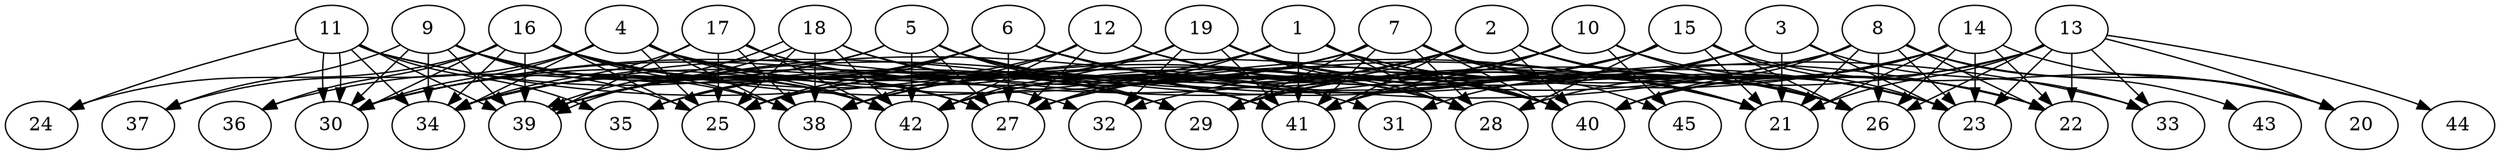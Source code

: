 // DAG automatically generated by daggen at Thu Oct  3 14:07:24 2019
// ./daggen --dot -n 45 --ccr 0.4 --fat 0.9 --regular 0.5 --density 0.6 --mindata 5242880 --maxdata 52428800 
digraph G {
  1 [size="106183680", alpha="0.18", expect_size="42473472"] 
  1 -> 23 [size ="42473472"]
  1 -> 25 [size ="42473472"]
  1 -> 26 [size ="42473472"]
  1 -> 27 [size ="42473472"]
  1 -> 28 [size ="42473472"]
  1 -> 34 [size ="42473472"]
  1 -> 40 [size ="42473472"]
  1 -> 41 [size ="42473472"]
  2 [size="64588800", alpha="0.00", expect_size="25835520"] 
  2 -> 22 [size ="25835520"]
  2 -> 23 [size ="25835520"]
  2 -> 25 [size ="25835520"]
  2 -> 26 [size ="25835520"]
  2 -> 27 [size ="25835520"]
  2 -> 29 [size ="25835520"]
  2 -> 30 [size ="25835520"]
  2 -> 40 [size ="25835520"]
  2 -> 41 [size ="25835520"]
  2 -> 42 [size ="25835520"]
  3 [size="45140480", alpha="0.05", expect_size="18056192"] 
  3 -> 21 [size ="18056192"]
  3 -> 23 [size ="18056192"]
  3 -> 31 [size ="18056192"]
  3 -> 33 [size ="18056192"]
  3 -> 41 [size ="18056192"]
  3 -> 42 [size ="18056192"]
  4 [size="87808000", alpha="0.02", expect_size="35123200"] 
  4 -> 21 [size ="35123200"]
  4 -> 25 [size ="35123200"]
  4 -> 27 [size ="35123200"]
  4 -> 30 [size ="35123200"]
  4 -> 34 [size ="35123200"]
  4 -> 37 [size ="35123200"]
  4 -> 38 [size ="35123200"]
  4 -> 41 [size ="35123200"]
  4 -> 42 [size ="35123200"]
  5 [size="78592000", alpha="0.03", expect_size="31436800"] 
  5 -> 26 [size ="31436800"]
  5 -> 27 [size ="31436800"]
  5 -> 29 [size ="31436800"]
  5 -> 31 [size ="31436800"]
  5 -> 34 [size ="31436800"]
  5 -> 36 [size ="31436800"]
  5 -> 41 [size ="31436800"]
  5 -> 42 [size ="31436800"]
  6 [size="65239040", alpha="0.11", expect_size="26095616"] 
  6 -> 21 [size ="26095616"]
  6 -> 22 [size ="26095616"]
  6 -> 25 [size ="26095616"]
  6 -> 27 [size ="26095616"]
  6 -> 28 [size ="26095616"]
  6 -> 30 [size ="26095616"]
  6 -> 33 [size ="26095616"]
  6 -> 34 [size ="26095616"]
  6 -> 35 [size ="26095616"]
  6 -> 39 [size ="26095616"]
  6 -> 40 [size ="26095616"]
  7 [size="14753280", alpha="0.15", expect_size="5901312"] 
  7 -> 21 [size ="5901312"]
  7 -> 23 [size ="5901312"]
  7 -> 25 [size ="5901312"]
  7 -> 26 [size ="5901312"]
  7 -> 28 [size ="5901312"]
  7 -> 29 [size ="5901312"]
  7 -> 35 [size ="5901312"]
  7 -> 38 [size ="5901312"]
  7 -> 39 [size ="5901312"]
  7 -> 40 [size ="5901312"]
  7 -> 41 [size ="5901312"]
  7 -> 45 [size ="5901312"]
  8 [size="79091200", alpha="0.12", expect_size="31636480"] 
  8 -> 20 [size ="31636480"]
  8 -> 21 [size ="31636480"]
  8 -> 22 [size ="31636480"]
  8 -> 23 [size ="31636480"]
  8 -> 26 [size ="31636480"]
  8 -> 32 [size ="31636480"]
  8 -> 38 [size ="31636480"]
  8 -> 39 [size ="31636480"]
  8 -> 40 [size ="31636480"]
  8 -> 41 [size ="31636480"]
  8 -> 43 [size ="31636480"]
  9 [size="55106560", alpha="0.17", expect_size="22042624"] 
  9 -> 25 [size ="22042624"]
  9 -> 27 [size ="22042624"]
  9 -> 29 [size ="22042624"]
  9 -> 30 [size ="22042624"]
  9 -> 34 [size ="22042624"]
  9 -> 37 [size ="22042624"]
  9 -> 38 [size ="22042624"]
  9 -> 39 [size ="22042624"]
  9 -> 42 [size ="22042624"]
  10 [size="48660480", alpha="0.00", expect_size="19464192"] 
  10 -> 22 [size ="19464192"]
  10 -> 26 [size ="19464192"]
  10 -> 27 [size ="19464192"]
  10 -> 30 [size ="19464192"]
  10 -> 41 [size ="19464192"]
  10 -> 42 [size ="19464192"]
  10 -> 45 [size ="19464192"]
  11 [size="126128640", alpha="0.15", expect_size="50451456"] 
  11 -> 24 [size ="50451456"]
  11 -> 29 [size ="50451456"]
  11 -> 30 [size ="50451456"]
  11 -> 30 [size ="50451456"]
  11 -> 34 [size ="50451456"]
  11 -> 35 [size ="50451456"]
  11 -> 39 [size ="50451456"]
  11 -> 40 [size ="50451456"]
  12 [size="116277760", alpha="0.08", expect_size="46511104"] 
  12 -> 23 [size ="46511104"]
  12 -> 27 [size ="46511104"]
  12 -> 35 [size ="46511104"]
  12 -> 38 [size ="46511104"]
  12 -> 40 [size ="46511104"]
  12 -> 42 [size ="46511104"]
  13 [size="117890560", alpha="0.06", expect_size="47156224"] 
  13 -> 20 [size ="47156224"]
  13 -> 21 [size ="47156224"]
  13 -> 22 [size ="47156224"]
  13 -> 23 [size ="47156224"]
  13 -> 26 [size ="47156224"]
  13 -> 29 [size ="47156224"]
  13 -> 33 [size ="47156224"]
  13 -> 40 [size ="47156224"]
  13 -> 44 [size ="47156224"]
  14 [size="27962880", alpha="0.05", expect_size="11185152"] 
  14 -> 20 [size ="11185152"]
  14 -> 21 [size ="11185152"]
  14 -> 22 [size ="11185152"]
  14 -> 23 [size ="11185152"]
  14 -> 26 [size ="11185152"]
  14 -> 27 [size ="11185152"]
  14 -> 28 [size ="11185152"]
  14 -> 29 [size ="11185152"]
  14 -> 40 [size ="11185152"]
  15 [size="40583680", alpha="0.03", expect_size="16233472"] 
  15 -> 20 [size ="16233472"]
  15 -> 21 [size ="16233472"]
  15 -> 23 [size ="16233472"]
  15 -> 26 [size ="16233472"]
  15 -> 28 [size ="16233472"]
  15 -> 29 [size ="16233472"]
  15 -> 34 [size ="16233472"]
  15 -> 38 [size ="16233472"]
  15 -> 39 [size ="16233472"]
  16 [size="55808000", alpha="0.13", expect_size="22323200"] 
  16 -> 21 [size ="22323200"]
  16 -> 24 [size ="22323200"]
  16 -> 25 [size ="22323200"]
  16 -> 27 [size ="22323200"]
  16 -> 28 [size ="22323200"]
  16 -> 30 [size ="22323200"]
  16 -> 32 [size ="22323200"]
  16 -> 34 [size ="22323200"]
  16 -> 36 [size ="22323200"]
  16 -> 38 [size ="22323200"]
  16 -> 39 [size ="22323200"]
  16 -> 42 [size ="22323200"]
  17 [size="123435520", alpha="0.09", expect_size="49374208"] 
  17 -> 25 [size ="49374208"]
  17 -> 29 [size ="49374208"]
  17 -> 34 [size ="49374208"]
  17 -> 38 [size ="49374208"]
  17 -> 39 [size ="49374208"]
  17 -> 41 [size ="49374208"]
  17 -> 42 [size ="49374208"]
  18 [size="94553600", alpha="0.20", expect_size="37821440"] 
  18 -> 25 [size ="37821440"]
  18 -> 29 [size ="37821440"]
  18 -> 38 [size ="37821440"]
  18 -> 39 [size ="37821440"]
  18 -> 39 [size ="37821440"]
  18 -> 41 [size ="37821440"]
  18 -> 42 [size ="37821440"]
  19 [size="47452160", alpha="0.20", expect_size="18980864"] 
  19 -> 21 [size ="18980864"]
  19 -> 25 [size ="18980864"]
  19 -> 26 [size ="18980864"]
  19 -> 28 [size ="18980864"]
  19 -> 30 [size ="18980864"]
  19 -> 32 [size ="18980864"]
  19 -> 40 [size ="18980864"]
  19 -> 41 [size ="18980864"]
  19 -> 42 [size ="18980864"]
  20 [size="31626240", alpha="0.14", expect_size="12650496"] 
  21 [size="31971840", alpha="0.05", expect_size="12788736"] 
  22 [size="118343680", alpha="0.03", expect_size="47337472"] 
  23 [size="49643520", alpha="0.08", expect_size="19857408"] 
  24 [size="85739520", alpha="0.05", expect_size="34295808"] 
  25 [size="113128960", alpha="0.13", expect_size="45251584"] 
  26 [size="130670080", alpha="0.10", expect_size="52268032"] 
  27 [size="87198720", alpha="0.07", expect_size="34879488"] 
  28 [size="24724480", alpha="0.16", expect_size="9889792"] 
  29 [size="24197120", alpha="0.11", expect_size="9678848"] 
  30 [size="24007680", alpha="0.13", expect_size="9603072"] 
  31 [size="108756480", alpha="0.13", expect_size="43502592"] 
  32 [size="17625600", alpha="0.12", expect_size="7050240"] 
  33 [size="38026240", alpha="0.08", expect_size="15210496"] 
  34 [size="84034560", alpha="0.06", expect_size="33613824"] 
  35 [size="112381440", alpha="0.09", expect_size="44952576"] 
  36 [size="70594560", alpha="0.20", expect_size="28237824"] 
  37 [size="128768000", alpha="0.09", expect_size="51507200"] 
  38 [size="52620800", alpha="0.12", expect_size="21048320"] 
  39 [size="26104320", alpha="0.00", expect_size="10441728"] 
  40 [size="91217920", alpha="0.12", expect_size="36487168"] 
  41 [size="47590400", alpha="0.07", expect_size="19036160"] 
  42 [size="126202880", alpha="0.00", expect_size="50481152"] 
  43 [size="76339200", alpha="0.19", expect_size="30535680"] 
  44 [size="120744960", alpha="0.11", expect_size="48297984"] 
  45 [size="38346240", alpha="0.19", expect_size="15338496"] 
}
